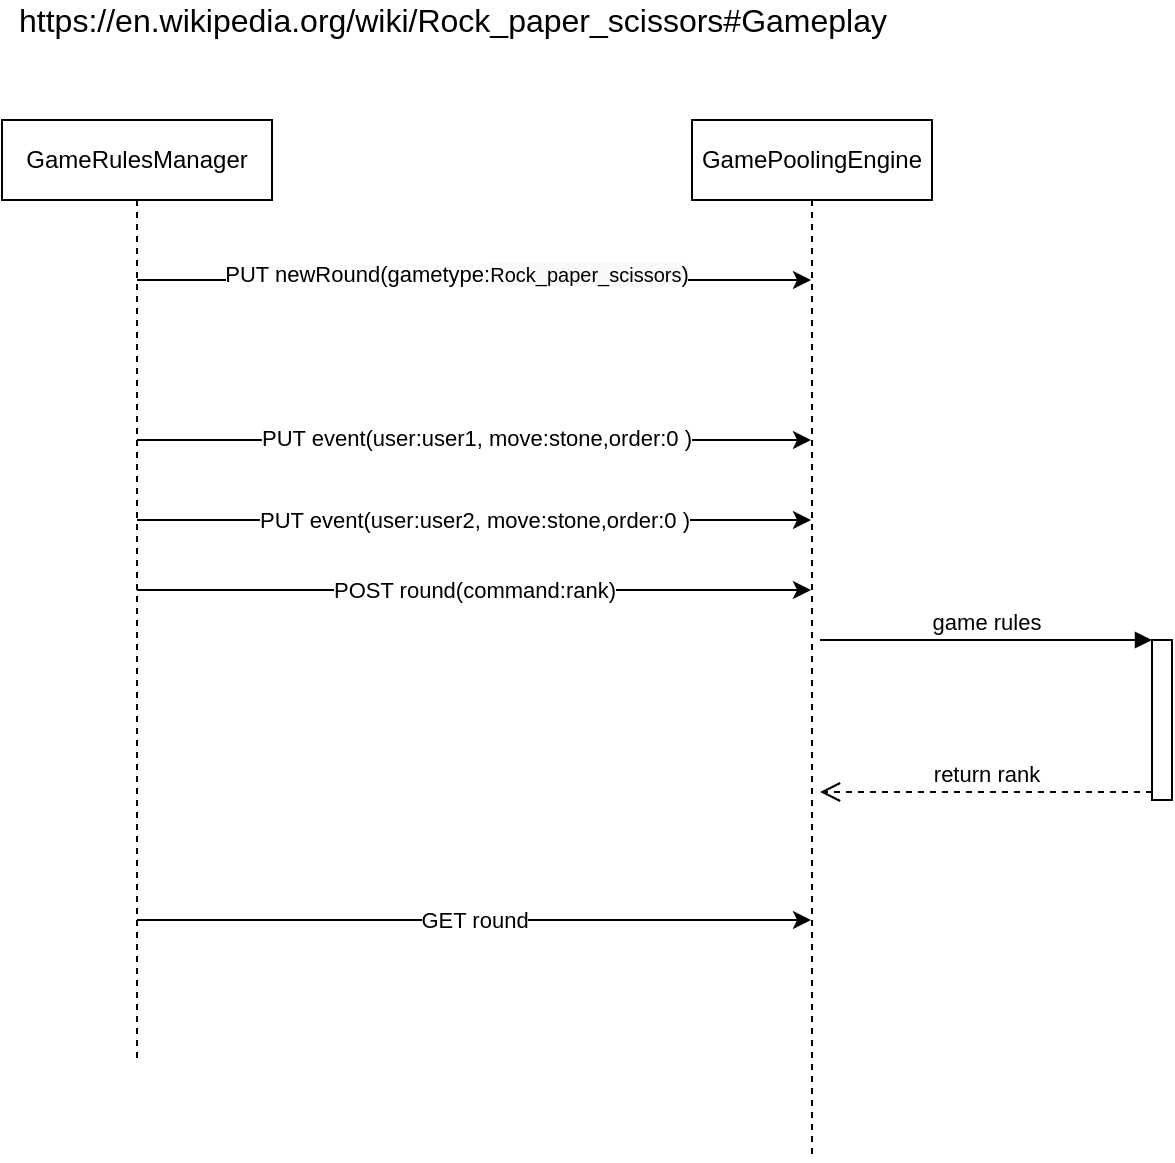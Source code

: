 <mxfile version="13.7.5" type="device"><diagram id="qYKpf0zrZRCaCJvC7M0Z" name="Page-1"><mxGraphModel dx="1343" dy="579" grid="1" gridSize="10" guides="1" tooltips="1" connect="1" arrows="1" fold="1" page="1" pageScale="1" pageWidth="827" pageHeight="1169" math="0" shadow="0"><root><mxCell id="0"/><mxCell id="1" parent="0"/><mxCell id="IRLIU-4GHDnjRGdWgnqE-1" value="&lt;font style=&quot;font-size: 16px&quot;&gt;https://en.wikipedia.org/wiki/Rock_paper_scissors#Gameplay&lt;/font&gt;" style="text;html=1;align=center;verticalAlign=middle;resizable=0;points=[];autosize=1;" parent="1" vertex="1"><mxGeometry x="-35" y="60" width="450" height="20" as="geometry"/></mxCell><mxCell id="IRLIU-4GHDnjRGdWgnqE-6" value="PUT event(user:user2, move:stone,order:0 )" style="edgeStyle=orthogonalEdgeStyle;rounded=0;orthogonalLoop=1;jettySize=auto;html=1;" parent="1" source="IRLIU-4GHDnjRGdWgnqE-2" target="IRLIU-4GHDnjRGdWgnqE-4" edge="1"><mxGeometry relative="1" as="geometry"><Array as="points"><mxPoint x="120" y="320"/><mxPoint x="120" y="320"/></Array></mxGeometry></mxCell><mxCell id="IRLIU-4GHDnjRGdWgnqE-7" style="edgeStyle=orthogonalEdgeStyle;rounded=0;orthogonalLoop=1;jettySize=auto;html=1;" parent="1" source="IRLIU-4GHDnjRGdWgnqE-2" target="IRLIU-4GHDnjRGdWgnqE-4" edge="1"><mxGeometry relative="1" as="geometry"><Array as="points"><mxPoint x="160" y="200"/><mxPoint x="160" y="200"/></Array></mxGeometry></mxCell><mxCell id="IRLIU-4GHDnjRGdWgnqE-8" value="PUT newRound(gametype:&lt;span style=&quot;background-color: rgb(248 , 249 , 250)&quot;&gt;&lt;font style=&quot;font-size: 10px&quot;&gt;Rock_paper_scissors&lt;/font&gt;&lt;/span&gt;)" style="edgeLabel;html=1;align=center;verticalAlign=middle;resizable=0;points=[];" parent="IRLIU-4GHDnjRGdWgnqE-7" vertex="1" connectable="0"><mxGeometry x="-0.043" y="4" relative="1" as="geometry"><mxPoint x="-2" y="1" as="offset"/></mxGeometry></mxCell><mxCell id="IRLIU-4GHDnjRGdWgnqE-12" style="edgeStyle=orthogonalEdgeStyle;rounded=0;orthogonalLoop=1;jettySize=auto;html=1;" parent="1" source="IRLIU-4GHDnjRGdWgnqE-2" target="IRLIU-4GHDnjRGdWgnqE-4" edge="1"><mxGeometry relative="1" as="geometry"><mxPoint x="300" y="345" as="targetPoint"/><Array as="points"><mxPoint x="200" y="280"/><mxPoint x="200" y="280"/></Array></mxGeometry></mxCell><mxCell id="IRLIU-4GHDnjRGdWgnqE-13" value="PUT event(user:user1, move:stone,order:0 )" style="edgeLabel;html=1;align=center;verticalAlign=middle;resizable=0;points=[];" parent="IRLIU-4GHDnjRGdWgnqE-12" vertex="1" connectable="0"><mxGeometry x="0.055" y="9" relative="1" as="geometry"><mxPoint x="-9" y="8" as="offset"/></mxGeometry></mxCell><mxCell id="IRLIU-4GHDnjRGdWgnqE-14" value="GET round" style="edgeStyle=orthogonalEdgeStyle;rounded=0;orthogonalLoop=1;jettySize=auto;html=1;" parent="1" source="IRLIU-4GHDnjRGdWgnqE-2" target="IRLIU-4GHDnjRGdWgnqE-4" edge="1"><mxGeometry relative="1" as="geometry"><Array as="points"><mxPoint x="190" y="520"/><mxPoint x="190" y="520"/></Array></mxGeometry></mxCell><mxCell id="Kn-QHDCBeu8pRxHCE55t-1" value="POST round(command:rank)" style="edgeStyle=orthogonalEdgeStyle;rounded=0;orthogonalLoop=1;jettySize=auto;html=1;" edge="1" parent="1" source="IRLIU-4GHDnjRGdWgnqE-2" target="IRLIU-4GHDnjRGdWgnqE-4"><mxGeometry relative="1" as="geometry"><Array as="points"><mxPoint x="290" y="355"/><mxPoint x="290" y="355"/></Array></mxGeometry></mxCell><mxCell id="IRLIU-4GHDnjRGdWgnqE-2" value="GameRulesManager" style="shape=umlLifeline;perimeter=lifelinePerimeter;whiteSpace=wrap;html=1;container=1;collapsible=0;recursiveResize=0;outlineConnect=0;" parent="1" vertex="1"><mxGeometry x="-35" y="120" width="135" height="470" as="geometry"/></mxCell><mxCell id="IRLIU-4GHDnjRGdWgnqE-4" value="GamePoolingEngine" style="shape=umlLifeline;perimeter=lifelinePerimeter;whiteSpace=wrap;html=1;container=1;collapsible=0;recursiveResize=0;outlineConnect=0;" parent="1" vertex="1"><mxGeometry x="310" y="120" width="120" height="520" as="geometry"/></mxCell><mxCell id="IRLIU-4GHDnjRGdWgnqE-9" value="" style="html=1;points=[];perimeter=orthogonalPerimeter;" parent="1" vertex="1"><mxGeometry x="540" y="380" width="10" height="80" as="geometry"/></mxCell><mxCell id="IRLIU-4GHDnjRGdWgnqE-10" value="game rules" style="html=1;verticalAlign=bottom;endArrow=block;entryX=0;entryY=0;" parent="1" target="IRLIU-4GHDnjRGdWgnqE-9" edge="1"><mxGeometry relative="1" as="geometry"><mxPoint x="374" y="380" as="sourcePoint"/></mxGeometry></mxCell><mxCell id="IRLIU-4GHDnjRGdWgnqE-11" value="return rank" style="html=1;verticalAlign=bottom;endArrow=open;dashed=1;endSize=8;exitX=0;exitY=0.95;" parent="1" source="IRLIU-4GHDnjRGdWgnqE-9" edge="1"><mxGeometry relative="1" as="geometry"><mxPoint x="374" y="456" as="targetPoint"/></mxGeometry></mxCell></root></mxGraphModel></diagram></mxfile>